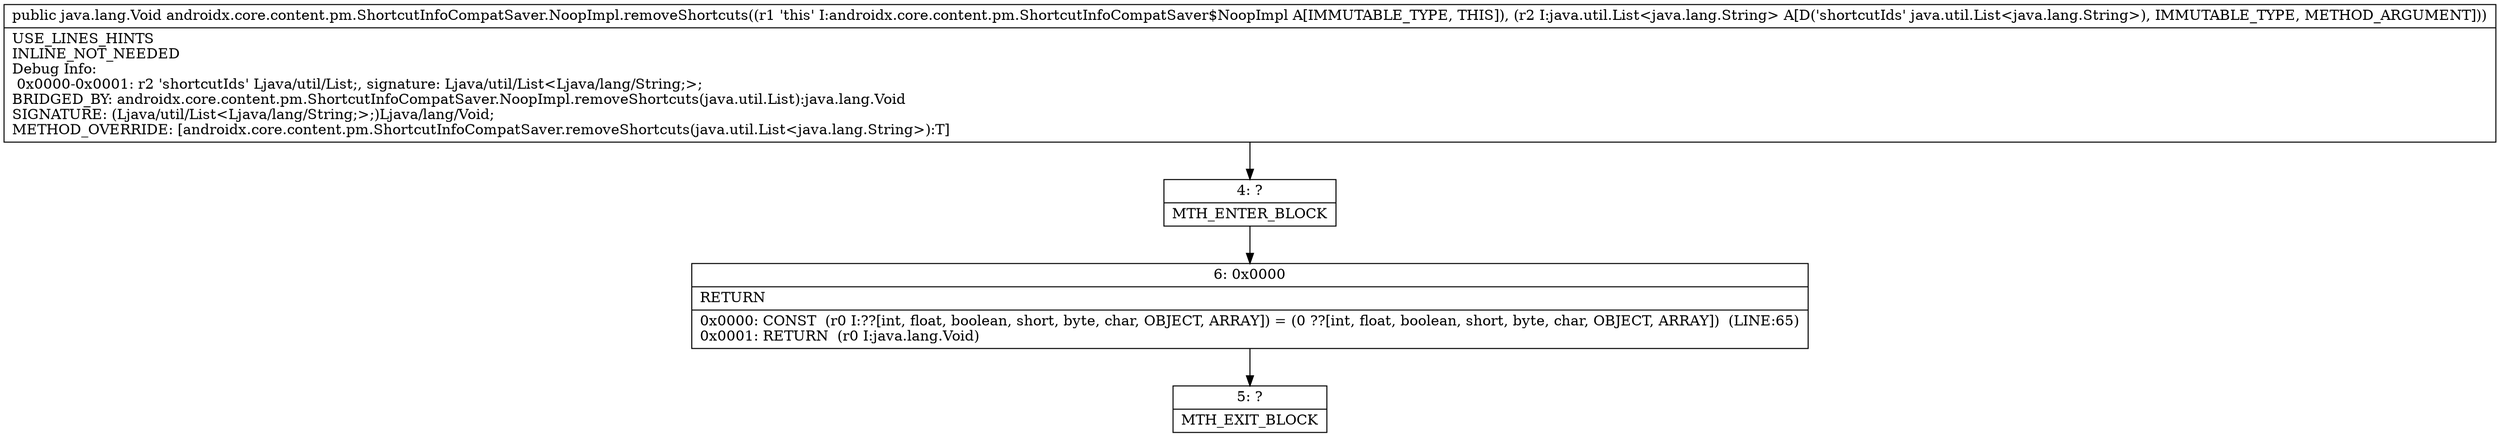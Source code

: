 digraph "CFG forandroidx.core.content.pm.ShortcutInfoCompatSaver.NoopImpl.removeShortcuts(Ljava\/util\/List;)Ljava\/lang\/Void;" {
Node_4 [shape=record,label="{4\:\ ?|MTH_ENTER_BLOCK\l}"];
Node_6 [shape=record,label="{6\:\ 0x0000|RETURN\l|0x0000: CONST  (r0 I:??[int, float, boolean, short, byte, char, OBJECT, ARRAY]) = (0 ??[int, float, boolean, short, byte, char, OBJECT, ARRAY])  (LINE:65)\l0x0001: RETURN  (r0 I:java.lang.Void) \l}"];
Node_5 [shape=record,label="{5\:\ ?|MTH_EXIT_BLOCK\l}"];
MethodNode[shape=record,label="{public java.lang.Void androidx.core.content.pm.ShortcutInfoCompatSaver.NoopImpl.removeShortcuts((r1 'this' I:androidx.core.content.pm.ShortcutInfoCompatSaver$NoopImpl A[IMMUTABLE_TYPE, THIS]), (r2 I:java.util.List\<java.lang.String\> A[D('shortcutIds' java.util.List\<java.lang.String\>), IMMUTABLE_TYPE, METHOD_ARGUMENT]))  | USE_LINES_HINTS\lINLINE_NOT_NEEDED\lDebug Info:\l  0x0000\-0x0001: r2 'shortcutIds' Ljava\/util\/List;, signature: Ljava\/util\/List\<Ljava\/lang\/String;\>;\lBRIDGED_BY: androidx.core.content.pm.ShortcutInfoCompatSaver.NoopImpl.removeShortcuts(java.util.List):java.lang.Void\lSIGNATURE: (Ljava\/util\/List\<Ljava\/lang\/String;\>;)Ljava\/lang\/Void;\lMETHOD_OVERRIDE: [androidx.core.content.pm.ShortcutInfoCompatSaver.removeShortcuts(java.util.List\<java.lang.String\>):T]\l}"];
MethodNode -> Node_4;Node_4 -> Node_6;
Node_6 -> Node_5;
}

